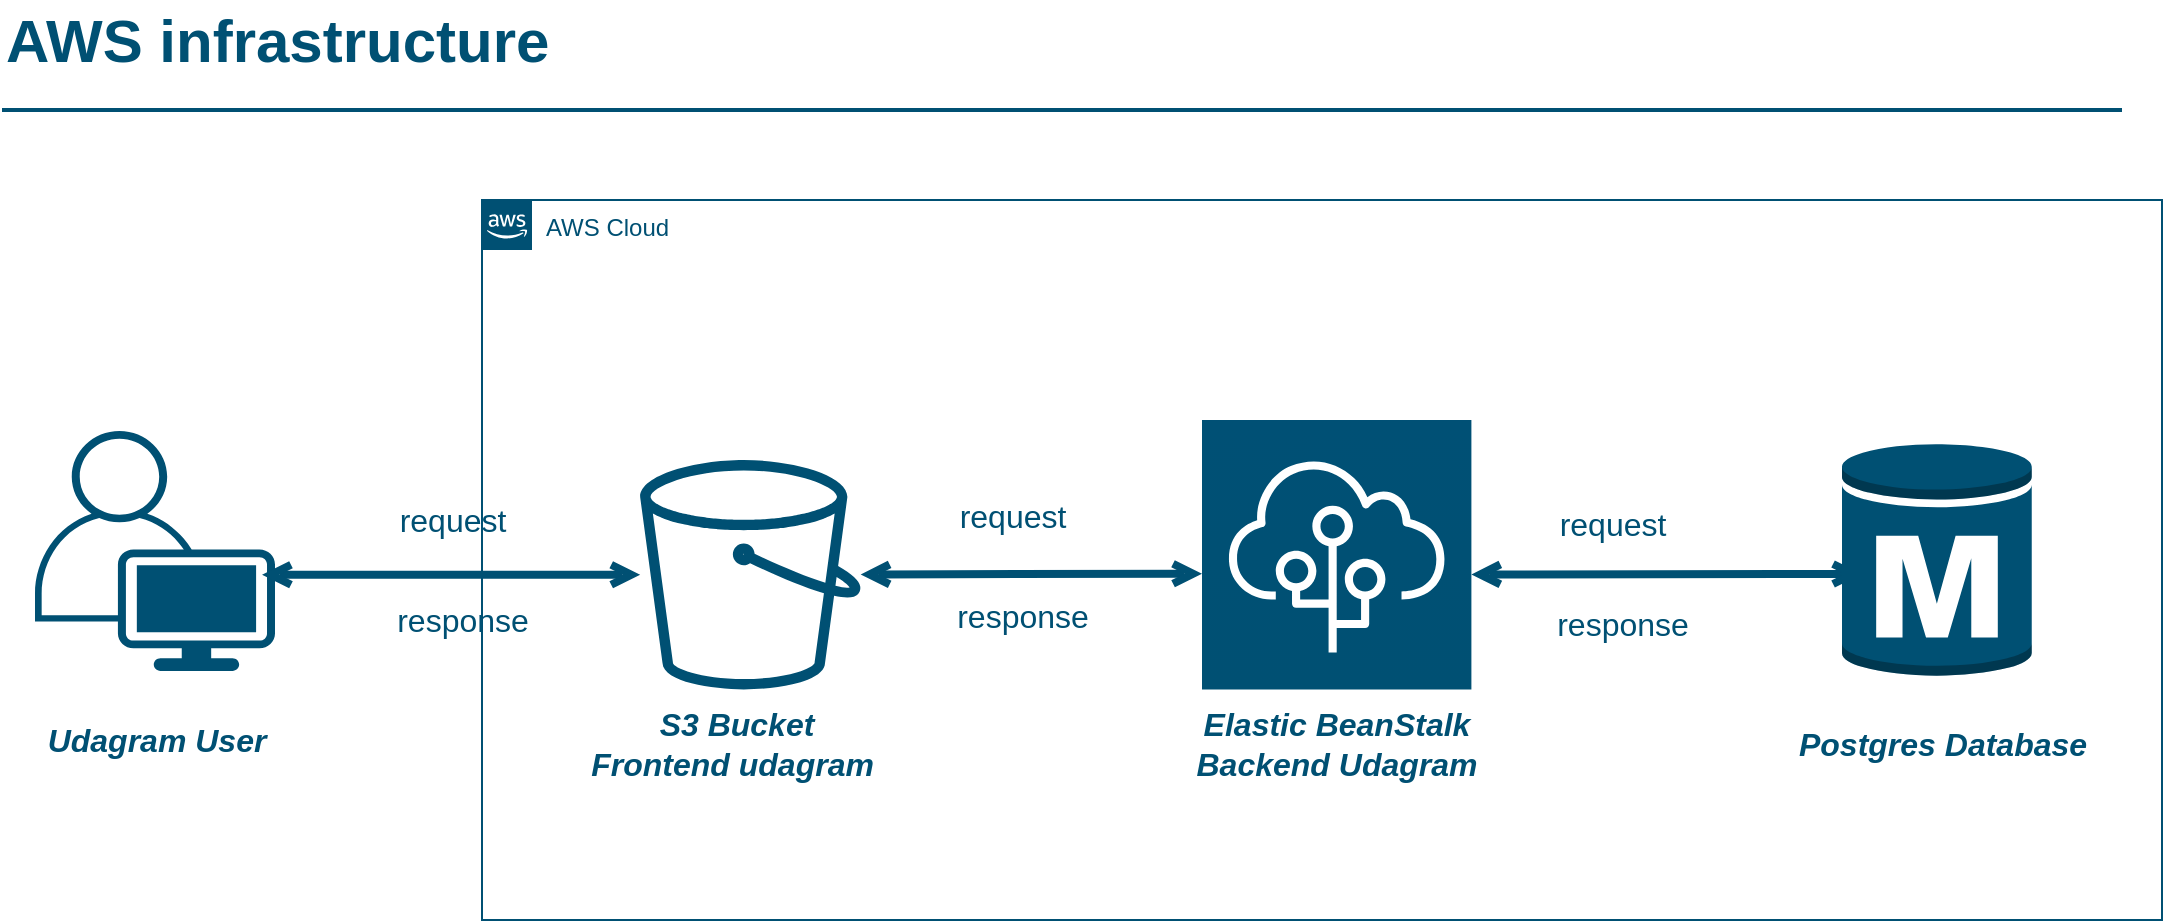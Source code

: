 <mxfile version="18.2.0" type="device"><diagram id="Ht1M8jgEwFfnCIfOTk4-" name="Page-1"><mxGraphModel dx="862" dy="450" grid="1" gridSize="10" guides="1" tooltips="1" connect="1" arrows="1" fold="1" page="1" pageScale="1" pageWidth="827" pageHeight="1169" math="0" shadow="0"><root><mxCell id="0"/><mxCell id="1" parent="0"/><mxCell id="jZVaUwOg5UY3L9NAnvdq-71" value="AWS Cloud" style="points=[[0,0],[0.25,0],[0.5,0],[0.75,0],[1,0],[1,0.25],[1,0.5],[1,0.75],[1,1],[0.75,1],[0.5,1],[0.25,1],[0,1],[0,0.75],[0,0.5],[0,0.25]];outlineConnect=0;gradientColor=none;html=1;whiteSpace=wrap;fontSize=12;fontStyle=0;shape=mxgraph.aws4.group;grIcon=mxgraph.aws4.group_aws_cloud_alt;strokeColor=#005073;fillColor=none;verticalAlign=top;align=left;spacingLeft=30;fontColor=#005073;dashed=0;labelBackgroundColor=none;container=1;pointerEvents=0;collapsible=0;recursiveResize=0;" parent="1" vertex="1"><mxGeometry x="260" y="170" width="840" height="360" as="geometry"/></mxCell><mxCell id="dz6t5Ex6bPv_x_IMqQ8_-13" value="" style="sketch=0;outlineConnect=0;fontColor=#232F3E;gradientColor=none;fillColor=#005073;strokeColor=none;dashed=0;verticalLabelPosition=bottom;verticalAlign=top;align=center;html=1;fontSize=12;fontStyle=0;aspect=fixed;pointerEvents=1;shape=mxgraph.aws4.bucket;" vertex="1" parent="jZVaUwOg5UY3L9NAnvdq-71"><mxGeometry x="79.07" y="130" width="110.29" height="114.7" as="geometry"/></mxCell><mxCell id="dz6t5Ex6bPv_x_IMqQ8_-14" value="S3 Bucket&lt;br&gt;Frontend udagram&amp;nbsp;" style="text;html=1;align=center;verticalAlign=middle;resizable=0;points=[];autosize=1;strokeColor=none;fillColor=none;fontSize=16;fontColor=#005073;fontStyle=3" vertex="1" parent="jZVaUwOg5UY3L9NAnvdq-71"><mxGeometry x="47" y="252.35" width="160" height="40" as="geometry"/></mxCell><mxCell id="dz6t5Ex6bPv_x_IMqQ8_-22" value="" style="sketch=0;points=[[0,0,0],[0.25,0,0],[0.5,0,0],[0.75,0,0],[1,0,0],[0,1,0],[0.25,1,0],[0.5,1,0],[0.75,1,0],[1,1,0],[0,0.25,0],[0,0.5,0],[0,0.75,0],[1,0.25,0],[1,0.5,0],[1,0.75,0]];outlineConnect=0;fontColor=#232F3E;gradientColor=#005075;gradientDirection=north;fillColor=#005073;strokeColor=#ffffff;dashed=0;verticalLabelPosition=bottom;verticalAlign=top;align=center;html=1;fontSize=12;fontStyle=0;aspect=fixed;shape=mxgraph.aws4.resourceIcon;resIcon=mxgraph.aws4.elastic_beanstalk;" vertex="1" parent="jZVaUwOg5UY3L9NAnvdq-71"><mxGeometry x="360" y="110" width="134.7" height="134.7" as="geometry"/></mxCell><mxCell id="dz6t5Ex6bPv_x_IMqQ8_-23" value="Elastic BeanStalk&lt;br&gt;Backend Udagram" style="text;html=1;align=center;verticalAlign=middle;resizable=0;points=[];autosize=1;strokeColor=none;fillColor=none;fontSize=16;fontColor=#005073;fontStyle=3" vertex="1" parent="jZVaUwOg5UY3L9NAnvdq-71"><mxGeometry x="347.35" y="252.35" width="160" height="40" as="geometry"/></mxCell><mxCell id="dz6t5Ex6bPv_x_IMqQ8_-27" value="" style="html=1;endArrow=open;elbow=vertical;startArrow=open;startFill=0;endFill=0;strokeColor=#005073;rounded=0;fontSize=16;fontColor=#6666FF;strokeWidth=4;" edge="1" parent="jZVaUwOg5UY3L9NAnvdq-71" source="dz6t5Ex6bPv_x_IMqQ8_-13"><mxGeometry width="100" relative="1" as="geometry"><mxPoint x="230" y="186.85" as="sourcePoint"/><mxPoint x="360" y="186.85" as="targetPoint"/></mxGeometry></mxCell><mxCell id="dz6t5Ex6bPv_x_IMqQ8_-29" value="" style="html=1;endArrow=open;elbow=vertical;startArrow=open;startFill=0;endFill=0;strokeColor=#005073;rounded=0;fontSize=16;fontColor=#6666FF;strokeWidth=4;" edge="1" parent="jZVaUwOg5UY3L9NAnvdq-71"><mxGeometry width="100" relative="1" as="geometry"><mxPoint x="494.699" y="187.228" as="sourcePoint"/><mxPoint x="690" y="187" as="targetPoint"/></mxGeometry></mxCell><mxCell id="dz6t5Ex6bPv_x_IMqQ8_-30" value="request" style="text;html=1;align=center;verticalAlign=middle;resizable=0;points=[];autosize=1;strokeColor=none;fillColor=none;fontSize=16;fontColor=#005073;" vertex="1" parent="jZVaUwOg5UY3L9NAnvdq-71"><mxGeometry x="230" y="148.17" width="70" height="20" as="geometry"/></mxCell><mxCell id="dz6t5Ex6bPv_x_IMqQ8_-31" value="response" style="text;html=1;align=center;verticalAlign=middle;resizable=0;points=[];autosize=1;strokeColor=none;fillColor=none;fontSize=16;fontColor=#005073;" vertex="1" parent="jZVaUwOg5UY3L9NAnvdq-71"><mxGeometry x="230" y="198.17" width="80" height="20" as="geometry"/></mxCell><mxCell id="dz6t5Ex6bPv_x_IMqQ8_-32" value="request" style="text;html=1;align=center;verticalAlign=middle;resizable=0;points=[];autosize=1;strokeColor=none;fillColor=none;fontSize=16;fontColor=#005073;" vertex="1" parent="jZVaUwOg5UY3L9NAnvdq-71"><mxGeometry x="530" y="152.35" width="70" height="20" as="geometry"/></mxCell><mxCell id="dz6t5Ex6bPv_x_IMqQ8_-33" value="response" style="text;html=1;align=center;verticalAlign=middle;resizable=0;points=[];autosize=1;strokeColor=none;fillColor=none;fontSize=16;fontColor=#005073;" vertex="1" parent="jZVaUwOg5UY3L9NAnvdq-71"><mxGeometry x="530" y="202.35" width="80" height="20" as="geometry"/></mxCell><mxCell id="dz6t5Ex6bPv_x_IMqQ8_-26" value="Postgres Database" style="text;html=1;align=center;verticalAlign=middle;resizable=0;points=[];autosize=1;strokeColor=none;fillColor=none;fontSize=16;fontColor=#005073;fontStyle=3" vertex="1" parent="jZVaUwOg5UY3L9NAnvdq-71"><mxGeometry x="650" y="262.35" width="160" height="20" as="geometry"/></mxCell><mxCell id="dz6t5Ex6bPv_x_IMqQ8_-34" value="" style="outlineConnect=0;dashed=0;verticalLabelPosition=bottom;verticalAlign=top;align=center;html=1;shape=mxgraph.aws3.rds_db_instance;fillColor=#005073;gradientColor=none;fontSize=16;fontColor=#005073;strokeColor=#005073;" vertex="1" parent="jZVaUwOg5UY3L9NAnvdq-71"><mxGeometry x="680.0" y="120" width="94.87" height="120" as="geometry"/></mxCell><mxCell id="-QjtrjUzRDEMRZ5MF8oH-47" value="AWS infrastructure&amp;nbsp;" style="text;html=1;resizable=0;points=[];autosize=1;align=left;verticalAlign=top;spacingTop=-4;fontSize=30;fontStyle=1;labelBackgroundColor=none;fontColor=#005073;" parent="1" vertex="1"><mxGeometry x="20" y="70" width="300" height="40" as="geometry"/></mxCell><mxCell id="SCVMTBWpLvtzJIhz15lM-1" value="" style="line;strokeWidth=2;html=1;fontSize=14;labelBackgroundColor=none;fontColor=#005073;strokeColor=#005073;" parent="1" vertex="1"><mxGeometry x="20" y="120" width="1060" height="10" as="geometry"/></mxCell><mxCell id="dz6t5Ex6bPv_x_IMqQ8_-5" value="" style="points=[[0.35,0,0],[0.98,0.51,0],[1,0.71,0],[0.67,1,0],[0,0.795,0],[0,0.65,0]];verticalLabelPosition=bottom;sketch=0;verticalAlign=top;aspect=fixed;align=center;pointerEvents=1;shape=mxgraph.cisco19.user;fillColor=#005073;strokeColor=none;metaEdit=0;fillOpacity=100;html=1;fontSize=14;" vertex="1" parent="1"><mxGeometry x="36.5" y="285.5" width="120" height="120" as="geometry"/></mxCell><mxCell id="dz6t5Ex6bPv_x_IMqQ8_-8" value="&lt;i&gt;&lt;font style=&quot;font-size: 16px;&quot;&gt;Udagram User&lt;/font&gt;&lt;/i&gt;" style="text;html=1;align=center;verticalAlign=middle;resizable=0;points=[];autosize=1;strokeColor=none;fillColor=none;fontSize=14;fontStyle=1;fontColor=#005073;" vertex="1" parent="1"><mxGeometry x="36.5" y="430" width="120" height="20" as="geometry"/></mxCell><mxCell id="dz6t5Ex6bPv_x_IMqQ8_-18" value="request" style="text;html=1;align=center;verticalAlign=middle;resizable=0;points=[];autosize=1;strokeColor=none;fillColor=none;fontSize=16;fontColor=#005073;" vertex="1" parent="1"><mxGeometry x="210" y="320" width="70" height="20" as="geometry"/></mxCell><mxCell id="dz6t5Ex6bPv_x_IMqQ8_-19" value="response" style="text;html=1;align=center;verticalAlign=middle;resizable=0;points=[];autosize=1;strokeColor=none;fillColor=none;fontSize=16;fontColor=#005073;" vertex="1" parent="1"><mxGeometry x="210" y="370" width="80" height="20" as="geometry"/></mxCell><mxCell id="dz6t5Ex6bPv_x_IMqQ8_-20" value="" style="html=1;endArrow=open;elbow=vertical;startArrow=open;startFill=0;endFill=0;strokeColor=#005073;rounded=0;fontSize=16;fontColor=#6666FF;strokeWidth=4;exitX=0.946;exitY=0.599;exitDx=0;exitDy=0;exitPerimeter=0;" edge="1" parent="1" source="dz6t5Ex6bPv_x_IMqQ8_-5" target="dz6t5Ex6bPv_x_IMqQ8_-13"><mxGeometry width="100" relative="1" as="geometry"><mxPoint x="160" y="320" as="sourcePoint"/><mxPoint x="250" y="320" as="targetPoint"/></mxGeometry></mxCell></root></mxGraphModel></diagram></mxfile>